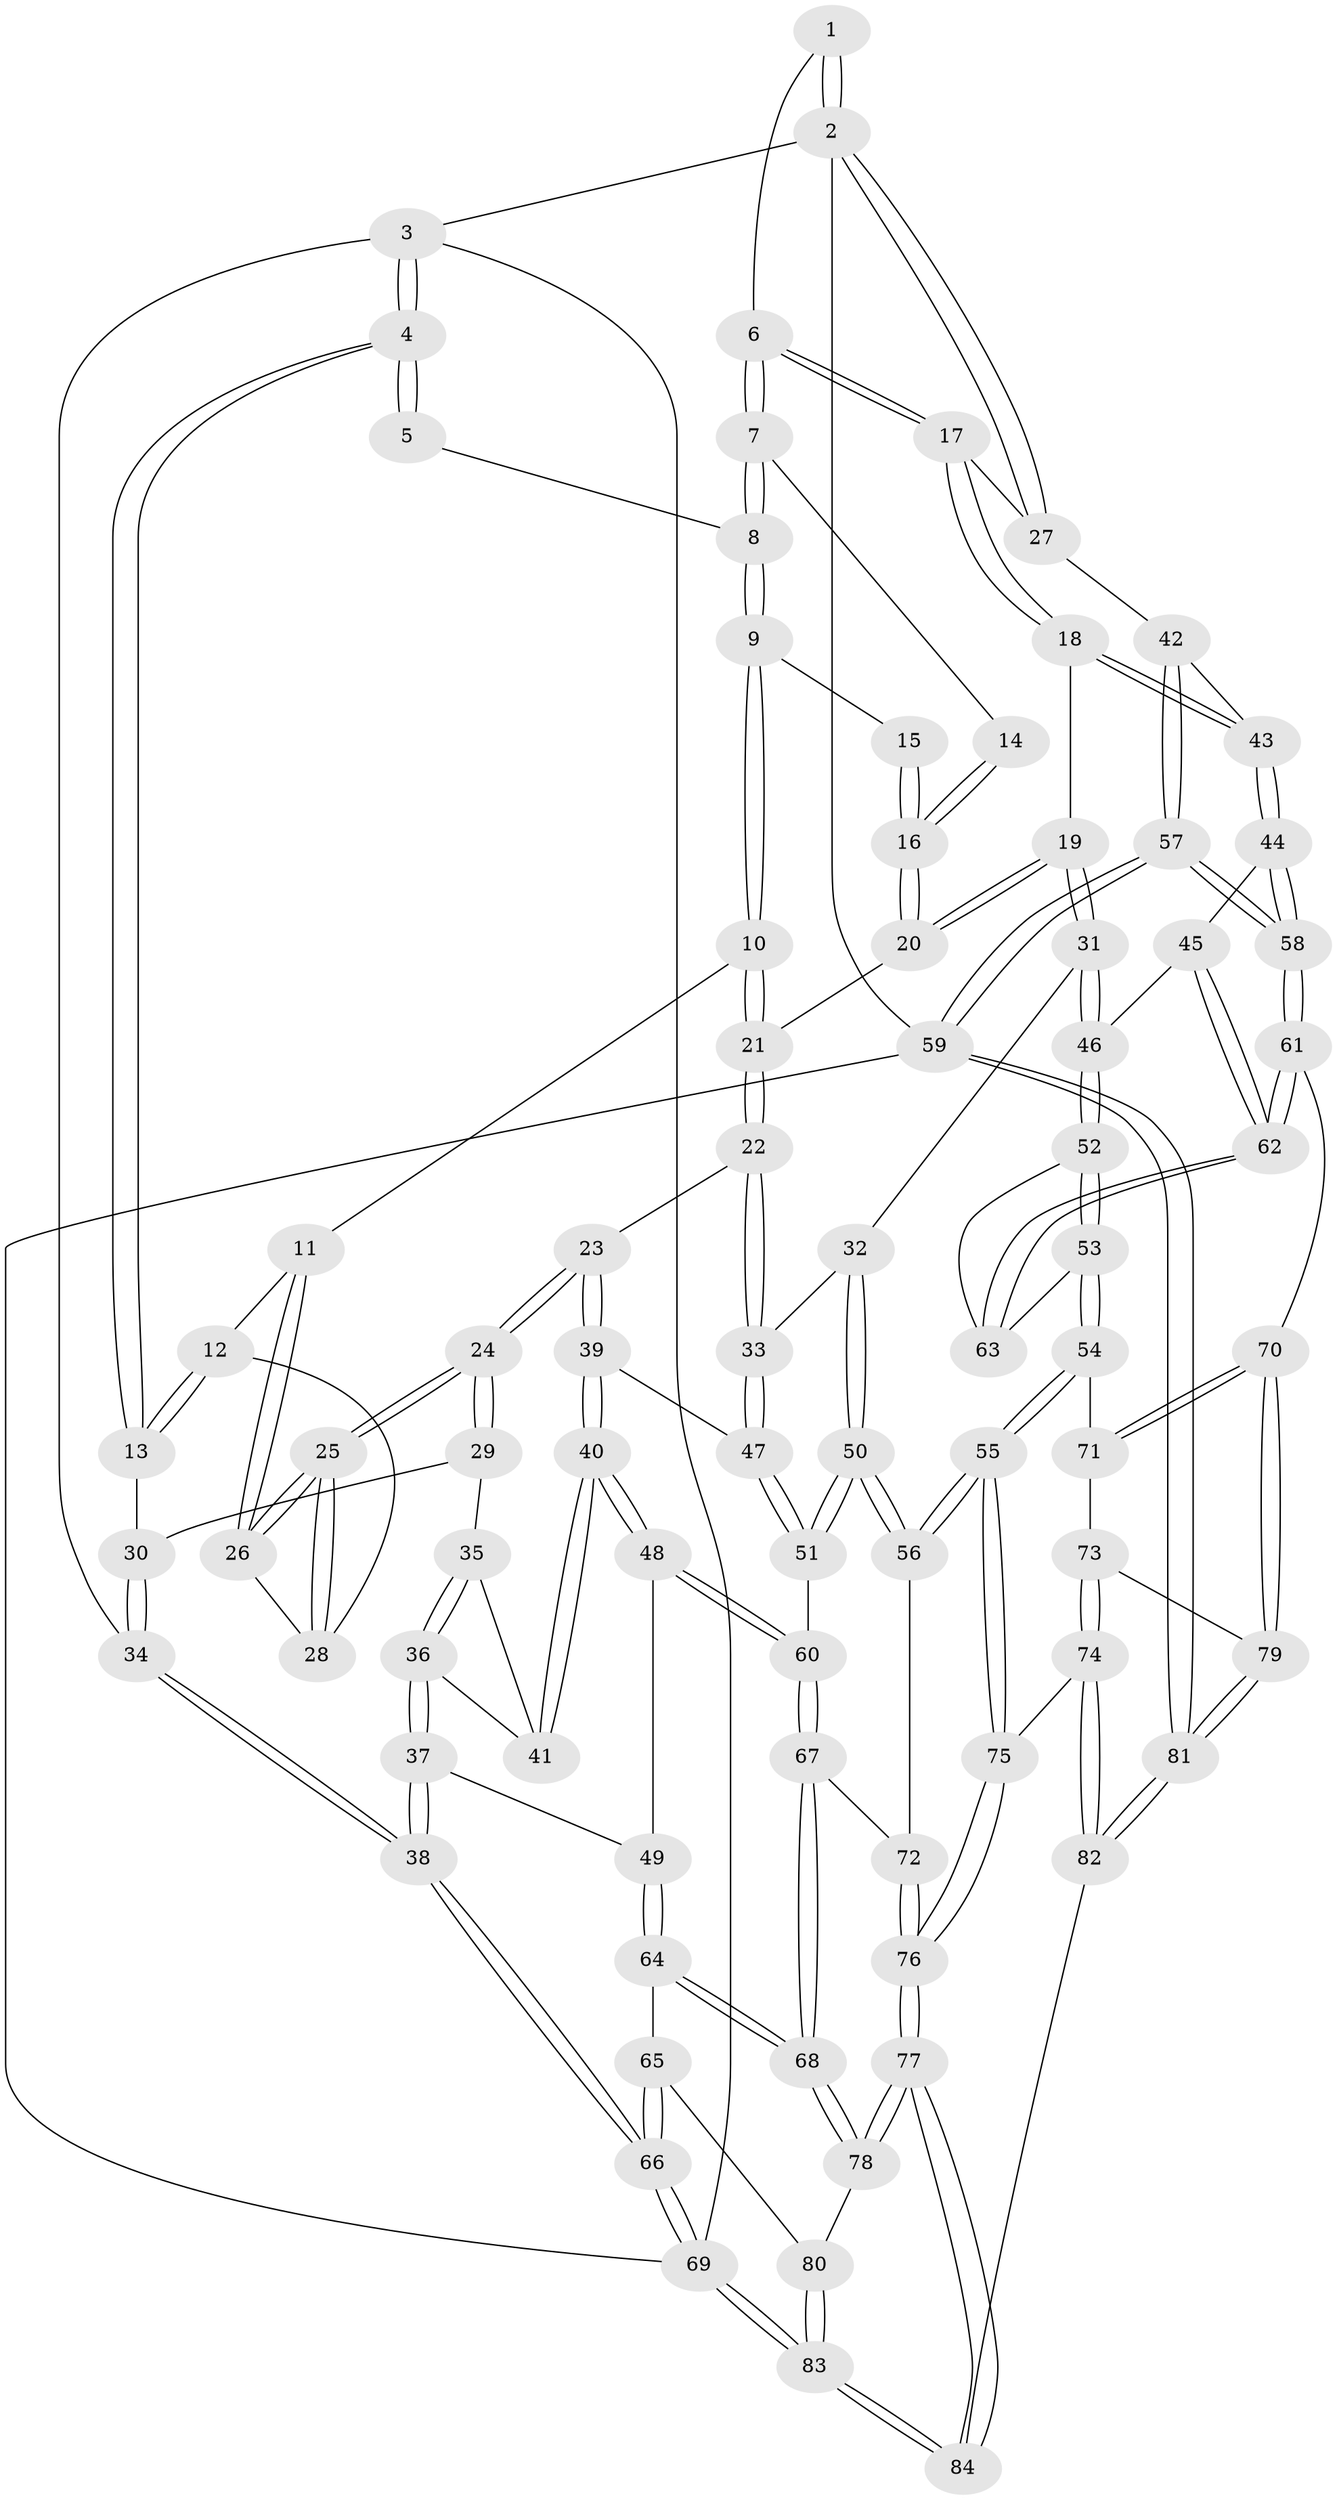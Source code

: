// coarse degree distribution, {3: 0.25925925925925924, 4: 0.4444444444444444, 2: 0.1111111111111111, 5: 0.14814814814814814, 7: 0.037037037037037035}
// Generated by graph-tools (version 1.1) at 2025/38/03/04/25 23:38:22]
// undirected, 84 vertices, 207 edges
graph export_dot {
  node [color=gray90,style=filled];
  1 [pos="+0.8012128131422758+0"];
  2 [pos="+1+0"];
  3 [pos="+0+0"];
  4 [pos="+0+0"];
  5 [pos="+0.434621011387018+0"];
  6 [pos="+0.7392908289915955+0.10971907761363127"];
  7 [pos="+0.6558248687832454+0.11576978740338702"];
  8 [pos="+0.45429290187059596+0"];
  9 [pos="+0.4406048416532193+0.09245405854570846"];
  10 [pos="+0.43208699425161007+0.10860826266571394"];
  11 [pos="+0.39299860815112747+0.14097368121784537"];
  12 [pos="+0.13251419938341566+0.0809765153965384"];
  13 [pos="+0+0"];
  14 [pos="+0.6407850615227323+0.1281216707251081"];
  15 [pos="+0.5145241961879352+0.13474514945394953"];
  16 [pos="+0.5804915035721485+0.22117463497624024"];
  17 [pos="+0.7987448612878324+0.2066921417777605"];
  18 [pos="+0.79622979236543+0.3368446261165561"];
  19 [pos="+0.7722632790672803+0.3507465826497786"];
  20 [pos="+0.5784848616760917+0.2464458776497179"];
  21 [pos="+0.5052883807938245+0.2798209638237458"];
  22 [pos="+0.45360785047375846+0.35893315560040506"];
  23 [pos="+0.3244162944169159+0.3778362437203654"];
  24 [pos="+0.32177522919596047+0.37428829149740644"];
  25 [pos="+0.31939349205697964+0.348520544394061"];
  26 [pos="+0.356214262856487+0.2092569563452328"];
  27 [pos="+1+0"];
  28 [pos="+0.14902345227507374+0.09982913043115756"];
  29 [pos="+0.13122046440420024+0.3396937565053209"];
  30 [pos="+0.11665629425682926+0.32689903074028764"];
  31 [pos="+0.6725342635750897+0.47409938741219215"];
  32 [pos="+0.6569705224089767+0.4785245740901747"];
  33 [pos="+0.6188483453282949+0.4695471370435904"];
  34 [pos="+0+0.5317342257308174"];
  35 [pos="+0.11564400084323255+0.3840155794725919"];
  36 [pos="+0.0492848133627698+0.4853280521725334"];
  37 [pos="+0+0.5330320666156327"];
  38 [pos="+0+0.542590732936635"];
  39 [pos="+0.3066455367074828+0.4956479188847154"];
  40 [pos="+0.2793596642352114+0.524195886336066"];
  41 [pos="+0.14640134006780536+0.47275236080786465"];
  42 [pos="+1+0.3507231819390853"];
  43 [pos="+0.9300486145694401+0.38434921494971785"];
  44 [pos="+0.9106412912833954+0.5749699783653185"];
  45 [pos="+0.8757720905656855+0.5986760187910484"];
  46 [pos="+0.7762917489692459+0.6232868361045247"];
  47 [pos="+0.4251699582388444+0.5710189789403877"];
  48 [pos="+0.25668242411449466+0.5613985893369392"];
  49 [pos="+0.1876823757909867+0.6142389754462638"];
  50 [pos="+0.5494926398804812+0.7168796594564714"];
  51 [pos="+0.4786638608096326+0.6906345881835676"];
  52 [pos="+0.7747532201306597+0.6356590124083383"];
  53 [pos="+0.729402456326568+0.7221681546391812"];
  54 [pos="+0.7100084760021886+0.7546685057795336"];
  55 [pos="+0.611541815925001+0.7841361941002959"];
  56 [pos="+0.561257341115545+0.7349944071892219"];
  57 [pos="+1+0.7649306667300686"];
  58 [pos="+1+0.7579181064489516"];
  59 [pos="+1+1"];
  60 [pos="+0.36615450638147573+0.7410693695740217"];
  61 [pos="+0.9340232078489846+0.7771476739679011"];
  62 [pos="+0.9288752303745179+0.7706788837740444"];
  63 [pos="+0.892027365787453+0.7418809160651658"];
  64 [pos="+0.17597716594037285+0.6674086968084694"];
  65 [pos="+0.09095166624109885+0.7741787415231837"];
  66 [pos="+0+0.8313217528640189"];
  67 [pos="+0.34877453751709986+0.7683416421262689"];
  68 [pos="+0.31195581185030685+0.797891718661967"];
  69 [pos="+0+1"];
  70 [pos="+0.896009878500043+0.8055184335288821"];
  71 [pos="+0.7128191328837656+0.7565808227536571"];
  72 [pos="+0.438773657950412+0.8404416271405674"];
  73 [pos="+0.7725248000899877+0.8546558340461797"];
  74 [pos="+0.6787385719946911+0.965907039428797"];
  75 [pos="+0.6079130626677249+0.8394097667923147"];
  76 [pos="+0.440648276501672+0.9627281270023982"];
  77 [pos="+0.4223588807159913+0.9889943302008012"];
  78 [pos="+0.28097952976709295+0.8729806078193487"];
  79 [pos="+0.8543433163908689+0.8896465365089903"];
  80 [pos="+0.22394262394296763+0.8898694968002963"];
  81 [pos="+0.8454497604534891+1"];
  82 [pos="+0.773680763610138+1"];
  83 [pos="+0+1"];
  84 [pos="+0.44902106136334835+1"];
  1 -- 2;
  1 -- 2;
  1 -- 6;
  2 -- 3;
  2 -- 27;
  2 -- 27;
  2 -- 59;
  3 -- 4;
  3 -- 4;
  3 -- 34;
  3 -- 69;
  4 -- 5;
  4 -- 5;
  4 -- 13;
  4 -- 13;
  5 -- 8;
  6 -- 7;
  6 -- 7;
  6 -- 17;
  6 -- 17;
  7 -- 8;
  7 -- 8;
  7 -- 14;
  8 -- 9;
  8 -- 9;
  9 -- 10;
  9 -- 10;
  9 -- 15;
  10 -- 11;
  10 -- 21;
  10 -- 21;
  11 -- 12;
  11 -- 26;
  11 -- 26;
  12 -- 13;
  12 -- 13;
  12 -- 28;
  13 -- 30;
  14 -- 16;
  14 -- 16;
  15 -- 16;
  15 -- 16;
  16 -- 20;
  16 -- 20;
  17 -- 18;
  17 -- 18;
  17 -- 27;
  18 -- 19;
  18 -- 43;
  18 -- 43;
  19 -- 20;
  19 -- 20;
  19 -- 31;
  19 -- 31;
  20 -- 21;
  21 -- 22;
  21 -- 22;
  22 -- 23;
  22 -- 33;
  22 -- 33;
  23 -- 24;
  23 -- 24;
  23 -- 39;
  23 -- 39;
  24 -- 25;
  24 -- 25;
  24 -- 29;
  24 -- 29;
  25 -- 26;
  25 -- 26;
  25 -- 28;
  25 -- 28;
  26 -- 28;
  27 -- 42;
  29 -- 30;
  29 -- 35;
  30 -- 34;
  30 -- 34;
  31 -- 32;
  31 -- 46;
  31 -- 46;
  32 -- 33;
  32 -- 50;
  32 -- 50;
  33 -- 47;
  33 -- 47;
  34 -- 38;
  34 -- 38;
  35 -- 36;
  35 -- 36;
  35 -- 41;
  36 -- 37;
  36 -- 37;
  36 -- 41;
  37 -- 38;
  37 -- 38;
  37 -- 49;
  38 -- 66;
  38 -- 66;
  39 -- 40;
  39 -- 40;
  39 -- 47;
  40 -- 41;
  40 -- 41;
  40 -- 48;
  40 -- 48;
  42 -- 43;
  42 -- 57;
  42 -- 57;
  43 -- 44;
  43 -- 44;
  44 -- 45;
  44 -- 58;
  44 -- 58;
  45 -- 46;
  45 -- 62;
  45 -- 62;
  46 -- 52;
  46 -- 52;
  47 -- 51;
  47 -- 51;
  48 -- 49;
  48 -- 60;
  48 -- 60;
  49 -- 64;
  49 -- 64;
  50 -- 51;
  50 -- 51;
  50 -- 56;
  50 -- 56;
  51 -- 60;
  52 -- 53;
  52 -- 53;
  52 -- 63;
  53 -- 54;
  53 -- 54;
  53 -- 63;
  54 -- 55;
  54 -- 55;
  54 -- 71;
  55 -- 56;
  55 -- 56;
  55 -- 75;
  55 -- 75;
  56 -- 72;
  57 -- 58;
  57 -- 58;
  57 -- 59;
  57 -- 59;
  58 -- 61;
  58 -- 61;
  59 -- 81;
  59 -- 81;
  59 -- 69;
  60 -- 67;
  60 -- 67;
  61 -- 62;
  61 -- 62;
  61 -- 70;
  62 -- 63;
  62 -- 63;
  64 -- 65;
  64 -- 68;
  64 -- 68;
  65 -- 66;
  65 -- 66;
  65 -- 80;
  66 -- 69;
  66 -- 69;
  67 -- 68;
  67 -- 68;
  67 -- 72;
  68 -- 78;
  68 -- 78;
  69 -- 83;
  69 -- 83;
  70 -- 71;
  70 -- 71;
  70 -- 79;
  70 -- 79;
  71 -- 73;
  72 -- 76;
  72 -- 76;
  73 -- 74;
  73 -- 74;
  73 -- 79;
  74 -- 75;
  74 -- 82;
  74 -- 82;
  75 -- 76;
  75 -- 76;
  76 -- 77;
  76 -- 77;
  77 -- 78;
  77 -- 78;
  77 -- 84;
  77 -- 84;
  78 -- 80;
  79 -- 81;
  79 -- 81;
  80 -- 83;
  80 -- 83;
  81 -- 82;
  81 -- 82;
  82 -- 84;
  83 -- 84;
  83 -- 84;
}

